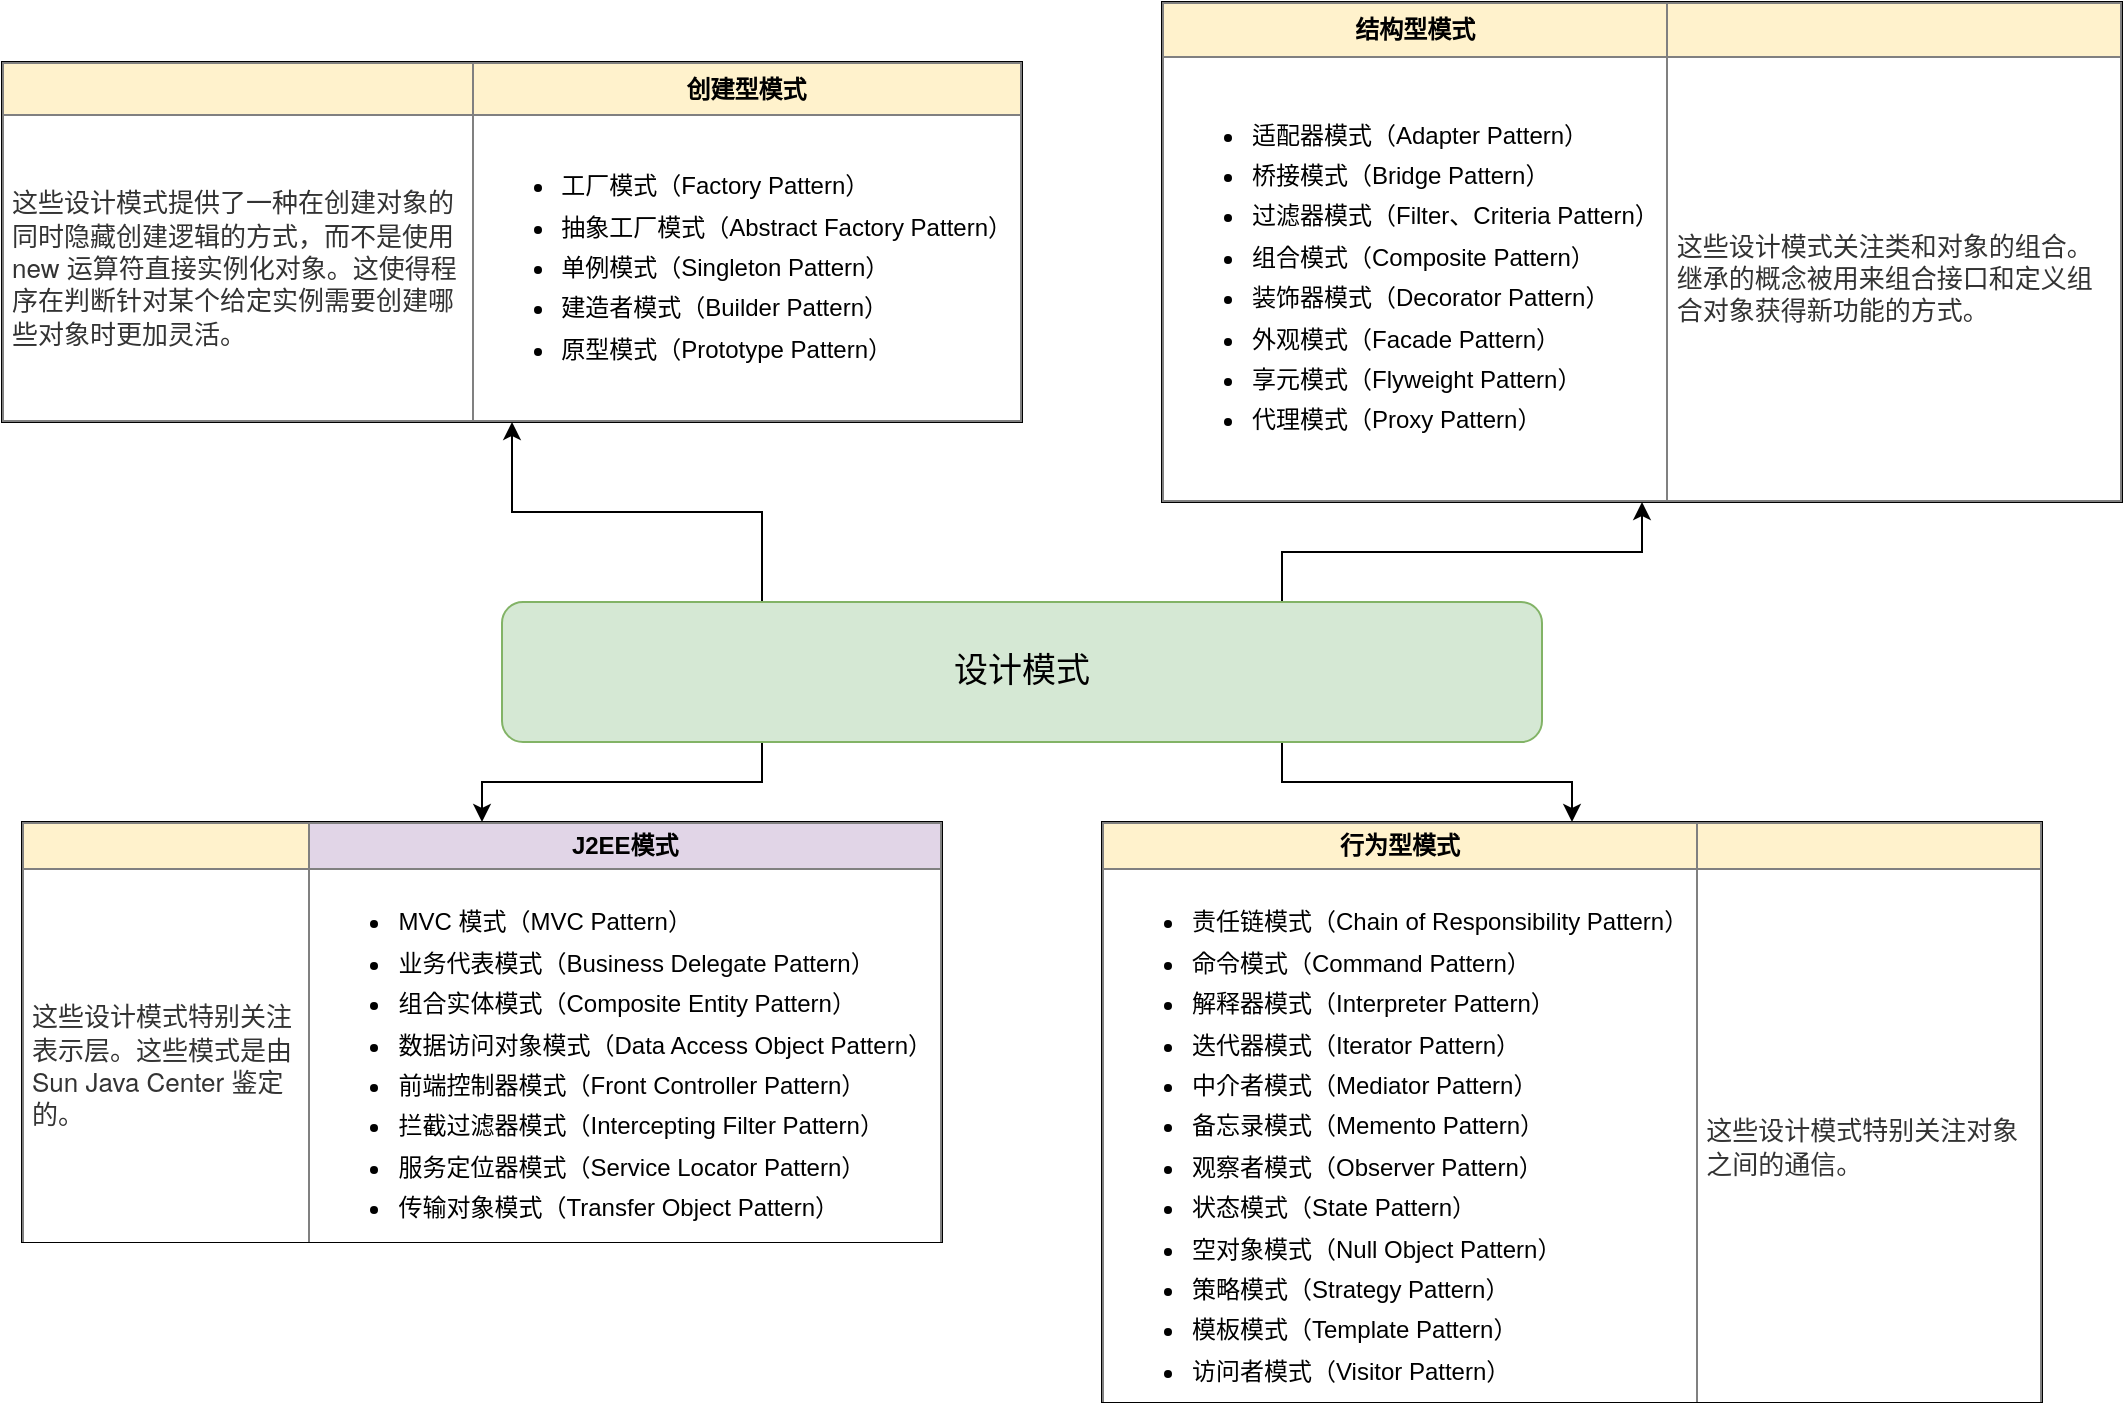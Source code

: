 <mxfile version="12.2.4" pages="1"><diagram id="ScqfQrzL29mK6tquoTSa" name="Page-1"><mxGraphModel dx="1028" dy="582" grid="1" gridSize="10" guides="1" tooltips="1" connect="1" arrows="1" fold="1" page="1" pageScale="1" pageWidth="827" pageHeight="1169" math="0" shadow="0"><root><mxCell id="0"/><mxCell id="1" parent="0"/><mxCell id="52" style="edgeStyle=orthogonalEdgeStyle;rounded=0;orthogonalLoop=1;jettySize=auto;html=1;exitX=0.25;exitY=0;exitDx=0;exitDy=0;entryX=0.5;entryY=1;entryDx=0;entryDy=0;" parent="1" source="2" target="47" edge="1"><mxGeometry relative="1" as="geometry"/></mxCell><mxCell id="53" style="edgeStyle=orthogonalEdgeStyle;rounded=0;orthogonalLoop=1;jettySize=auto;html=1;exitX=0.75;exitY=0;exitDx=0;exitDy=0;entryX=0.5;entryY=1;entryDx=0;entryDy=0;" parent="1" source="2" target="44" edge="1"><mxGeometry relative="1" as="geometry"/></mxCell><mxCell id="54" style="edgeStyle=orthogonalEdgeStyle;rounded=0;orthogonalLoop=1;jettySize=auto;html=1;exitX=0.25;exitY=1;exitDx=0;exitDy=0;entryX=0.5;entryY=0;entryDx=0;entryDy=0;" parent="1" source="2" target="50" edge="1"><mxGeometry relative="1" as="geometry"/></mxCell><mxCell id="55" style="edgeStyle=orthogonalEdgeStyle;rounded=0;orthogonalLoop=1;jettySize=auto;html=1;exitX=0.75;exitY=1;exitDx=0;exitDy=0;entryX=0.5;entryY=0;entryDx=0;entryDy=0;" parent="1" source="2" target="49" edge="1"><mxGeometry relative="1" as="geometry"/></mxCell><mxCell id="2" value="&lt;font style=&quot;font-size: 17px&quot;&gt;设计模式&lt;/font&gt;" style="rounded=1;whiteSpace=wrap;html=1;fillColor=#d5e8d4;strokeColor=#82b366;" parent="1" vertex="1"><mxGeometry x="300" y="380" width="520" height="70" as="geometry"/></mxCell><mxCell id="44" value="&lt;table border=&quot;1&quot; width=&quot;100%&quot; cellpadding=&quot;4&quot; style=&quot;width: 100% ; height: 100% ; border-collapse: collapse&quot; align=&quot;left&quot;&gt;&lt;tbody&gt;&lt;tr&gt;&lt;th style=&quot;text-align: center&quot;&gt;结构型模式&lt;/th&gt;&lt;td&gt;&lt;br&gt;&lt;/td&gt;&lt;/tr&gt;&lt;tr&gt;&lt;td style=&quot;background-color: rgb(255 , 255 , 255)&quot;&gt;&lt;ul style=&quot;line-height: 170%&quot;&gt;&lt;li&gt;适配器模式（Adapter Pattern）&lt;/li&gt;&lt;li&gt;桥接模式（Bridge Pattern）&lt;/li&gt;&lt;li&gt;过滤器模式（Filter、Criteria Pattern）&lt;/li&gt;&lt;li&gt;组合模式（Composite Pattern）&lt;/li&gt;&lt;li&gt;装饰器模式（Decorator Pattern）&lt;/li&gt;&lt;li&gt;外观模式（Facade Pattern）&lt;/li&gt;&lt;li&gt;享元模式（Flyweight Pattern）&lt;/li&gt;&lt;li&gt;代理模式（Proxy Pattern）&lt;/li&gt;&lt;/ul&gt;&lt;/td&gt;&lt;td style=&quot;background-color: rgb(255 , 255 , 255)&quot;&gt;&lt;span style=&quot;color: rgb(51 , 51 , 51) ; font-family: &amp;#34;helvetica neue&amp;#34; , &amp;#34;helvetica&amp;#34; , &amp;#34;pingfang sc&amp;#34; , &amp;#34;hiragino sans gb&amp;#34; , &amp;#34;microsoft yahei&amp;#34; , &amp;#34;noto sans cjk sc&amp;#34; , &amp;#34;wenquanyi micro hei&amp;#34; , &amp;#34;arial&amp;#34; , sans-serif ; font-size: 13px ; white-space: normal&quot;&gt;这些设计模式关注类和对象的组合。继承的概念被用来组合接口和定义组合对象获得新功能的方式。&lt;/span&gt;&lt;br&gt;&lt;/td&gt;&lt;/tr&gt;&lt;/tbody&gt;&lt;/table&gt;" style="text;html=1;strokeColor=#000000;fillColor=#fff2cc;overflow=fill;verticalAlign=top;align=left;" parent="1" vertex="1"><mxGeometry x="630" y="80" width="480" height="250" as="geometry"/></mxCell><mxCell id="47" value="&lt;table border=&quot;1&quot; width=&quot;100%&quot; cellpadding=&quot;4&quot; style=&quot;width: 100% ; height: 100% ; border-collapse: collapse&quot; align=&quot;left&quot;&gt;&lt;tbody&gt;&lt;tr&gt;&lt;td&gt;&lt;br&gt;&lt;/td&gt;&lt;th style=&quot;text-align: center&quot;&gt;创建型模式&lt;/th&gt;&lt;/tr&gt;&lt;tr&gt;&lt;td style=&quot;text-align: left ; background-color: rgb(255 , 255 , 255)&quot;&gt;&lt;span style=&quot;color: rgb(51 , 51 , 51) ; font-family: &amp;#34;helvetica neue&amp;#34; , &amp;#34;helvetica&amp;#34; , &amp;#34;pingfang sc&amp;#34; , &amp;#34;hiragino sans gb&amp;#34; , &amp;#34;microsoft yahei&amp;#34; , &amp;#34;noto sans cjk sc&amp;#34; , &amp;#34;wenquanyi micro hei&amp;#34; , &amp;#34;arial&amp;#34; , sans-serif ; font-size: 13px ; white-space: normal&quot;&gt;这些设计模式提供了一种在创建对象的同时隐藏创建逻辑的方式，而不是使用 new 运算符直接实例化对象。这使得程序在判断针对某个给定实例需要创建哪些对象时更加灵活。&lt;/span&gt;&lt;br&gt;&lt;/td&gt;&lt;td style=&quot;background-color: rgb(255 , 255 , 255)&quot;&gt;&lt;ul style=&quot;line-height: 170%&quot;&gt;&lt;li&gt;工厂模式（Factory Pattern）&lt;/li&gt;&lt;li&gt;抽象工厂模式（Abstract Factory Pattern）&lt;/li&gt;&lt;li&gt;单例模式（Singleton Pattern）&lt;/li&gt;&lt;li&gt;建造者模式（Builder Pattern）&lt;/li&gt;&lt;li&gt;原型模式（Prototype Pattern）&lt;/li&gt;&lt;/ul&gt;&lt;/td&gt;&lt;/tr&gt;&lt;/tbody&gt;&lt;/table&gt;" style="text;html=1;strokeColor=#000000;fillColor=#fff2cc;overflow=fill;verticalAlign=top;align=left;" parent="1" vertex="1"><mxGeometry x="50" y="110" width="510" height="180" as="geometry"/></mxCell><mxCell id="49" value="&lt;table border=&quot;1&quot; width=&quot;100%&quot; cellpadding=&quot;4&quot; style=&quot;width: 100% ; height: 100% ; border-collapse: collapse&quot; align=&quot;left&quot;&gt;&lt;tbody&gt;&lt;tr&gt;&lt;th style=&quot;text-align: center&quot;&gt;行为型模式&lt;/th&gt;&lt;td&gt;&lt;br&gt;&lt;/td&gt;&lt;/tr&gt;&lt;tr&gt;&lt;td style=&quot;background-color: rgb(255 , 255 , 255)&quot;&gt;&lt;ul style=&quot;line-height: 170%&quot;&gt;&lt;li&gt;责任链模式（Chain of Responsibility Pattern）&lt;/li&gt;&lt;li&gt;命令模式（Command Pattern）&lt;/li&gt;&lt;li&gt;解释器模式（Interpreter Pattern）&lt;/li&gt;&lt;li&gt;迭代器模式（Iterator Pattern）&lt;/li&gt;&lt;li&gt;中介者模式（Mediator Pattern）&lt;/li&gt;&lt;li&gt;备忘录模式（Memento Pattern）&lt;/li&gt;&lt;li&gt;观察者模式（Observer Pattern）&lt;/li&gt;&lt;li&gt;状态模式（State Pattern）&lt;/li&gt;&lt;li&gt;空对象模式（Null Object Pattern）&lt;/li&gt;&lt;li&gt;策略模式（Strategy Pattern）&lt;/li&gt;&lt;li&gt;模板模式（Template Pattern）&lt;/li&gt;&lt;li&gt;访问者模式（Visitor Pattern）&lt;/li&gt;&lt;/ul&gt;&lt;/td&gt;&lt;td style=&quot;background-color: rgb(255 , 255 , 255)&quot;&gt;&lt;span style=&quot;color: rgb(51 , 51 , 51) ; font-family: &amp;#34;helvetica neue&amp;#34; , &amp;#34;helvetica&amp;#34; , &amp;#34;pingfang sc&amp;#34; , &amp;#34;hiragino sans gb&amp;#34; , &amp;#34;microsoft yahei&amp;#34; , &amp;#34;noto sans cjk sc&amp;#34; , &amp;#34;wenquanyi micro hei&amp;#34; , &amp;#34;arial&amp;#34; , sans-serif ; font-size: 13px ; white-space: normal&quot;&gt;这些设计模式特别关注对象之间的通信。&lt;/span&gt;&lt;br&gt;&lt;/td&gt;&lt;/tr&gt;&lt;/tbody&gt;&lt;/table&gt;" style="text;html=1;strokeColor=#000000;fillColor=#fff2cc;overflow=fill;verticalAlign=top;align=left;" parent="1" vertex="1"><mxGeometry x="600" y="490" width="470" height="290" as="geometry"/></mxCell><mxCell id="50" value="&lt;table border=&quot;1&quot; width=&quot;100%&quot; cellpadding=&quot;4&quot; style=&quot;width: 100% ; height: 100% ; border-collapse: collapse&quot; align=&quot;left&quot;&gt;&lt;tbody&gt;&lt;tr&gt;&lt;td&gt;&lt;br&gt;&lt;/td&gt;&lt;th style=&quot;text-align: center ; background-color: rgb(225 , 213 , 231)&quot;&gt;J2EE模式&lt;/th&gt;&lt;/tr&gt;&lt;tr&gt;&lt;td style=&quot;background-color: rgb(255 , 255 , 255)&quot;&gt;&lt;span style=&quot;color: rgb(51 , 51 , 51) ; font-family: &amp;#34;helvetica neue&amp;#34; , &amp;#34;helvetica&amp;#34; , &amp;#34;pingfang sc&amp;#34; , &amp;#34;hiragino sans gb&amp;#34; , &amp;#34;microsoft yahei&amp;#34; , &amp;#34;noto sans cjk sc&amp;#34; , &amp;#34;wenquanyi micro hei&amp;#34; , &amp;#34;arial&amp;#34; , sans-serif ; font-size: 13px ; white-space: normal&quot;&gt;这些设计模式特别关注表示层。这些模式是由 Sun Java Center 鉴定的。&lt;/span&gt;&lt;br&gt;&lt;/td&gt;&lt;td style=&quot;background-color: rgb(255 , 255 , 255)&quot;&gt;&lt;ul style=&quot;line-height: 170%&quot;&gt;&lt;li&gt;MVC 模式（MVC Pattern）&lt;/li&gt;&lt;li&gt;业务代表模式（Business Delegate Pattern）&lt;/li&gt;&lt;li&gt;组合实体模式（Composite Entity Pattern）&lt;/li&gt;&lt;li&gt;数据访问对象模式（Data Access Object Pattern）&lt;/li&gt;&lt;li&gt;前端控制器模式（Front Controller Pattern）&lt;/li&gt;&lt;li&gt;拦截过滤器模式（Intercepting Filter Pattern）&lt;/li&gt;&lt;li&gt;服务定位器模式（Service Locator Pattern）&lt;/li&gt;&lt;li&gt;传输对象模式（Transfer Object Pattern）&lt;/li&gt;&lt;/ul&gt;&lt;/td&gt;&lt;/tr&gt;&lt;/tbody&gt;&lt;/table&gt;" style="text;html=1;strokeColor=#000000;fillColor=#fff2cc;overflow=fill;verticalAlign=top;align=left;" parent="1" vertex="1"><mxGeometry x="60" y="490" width="460" height="210" as="geometry"/></mxCell></root></mxGraphModel></diagram></mxfile>